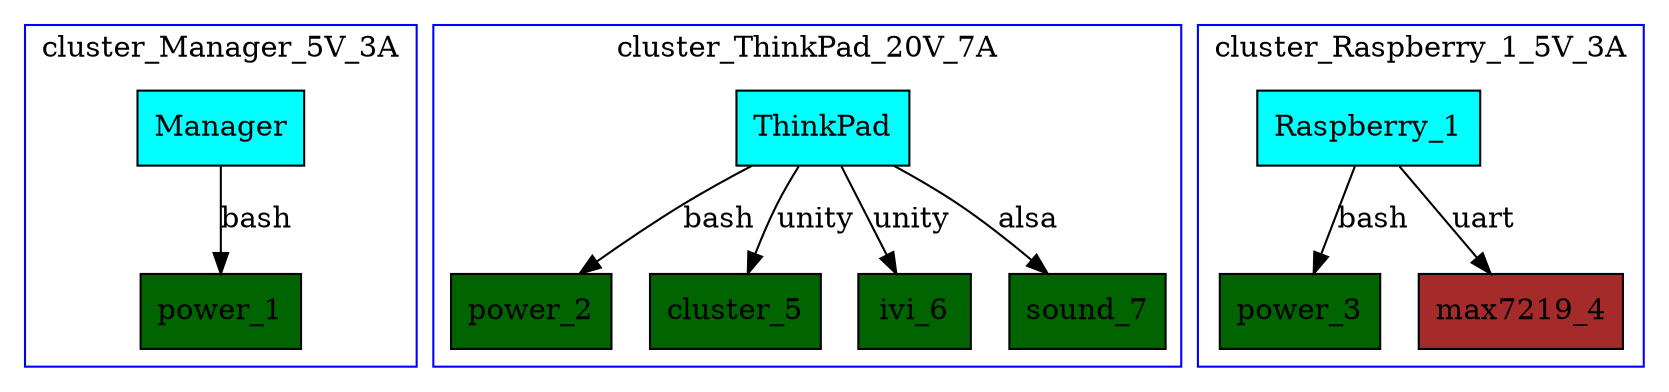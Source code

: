 digraph G {
	node [shape=record]
	subgraph clusterManager {
		color=blue label=cluster_Manager_5V_3A
		Manager [fillcolor=cyan style=filled]
		power_1 [fillcolor=darkgreen style=filled]
		Manager -> power_1 [label=bash len=2.0]
	}
	subgraph clusterThinkPad {
		color=blue label=cluster_ThinkPad_20V_7A
		ThinkPad [fillcolor=cyan style=filled]
		power_2 [fillcolor=darkgreen style=filled]
		ThinkPad -> power_2 [label=bash len=2.0]
	}
	subgraph clusterRaspberry_1 {
		color=blue label=cluster_Raspberry_1_5V_3A
		Raspberry_1 [fillcolor=cyan style=filled]
		power_3 [fillcolor=darkgreen style=filled]
		Raspberry_1 -> power_3 [label=bash len=2.0]
	}
	subgraph clusterRaspberry_1 {
		color=blue label=cluster_Raspberry_1_5V_3A
		Raspberry_1 [fillcolor=cyan style=filled]
		max7219_4 [fillcolor=brown style=filled]
		Raspberry_1 -> max7219_4 [label=uart len=2.0]
	}
	subgraph clusterThinkPad {
		color=blue label=cluster_ThinkPad_20V_7A
		ThinkPad [fillcolor=cyan style=filled]
		cluster_5 [fillcolor=darkgreen style=filled]
		ThinkPad -> cluster_5 [label=unity len=2.0]
	}
	subgraph clusterThinkPad {
		color=blue label=cluster_ThinkPad_20V_7A
		ThinkPad [fillcolor=cyan style=filled]
		ivi_6 [fillcolor=darkgreen style=filled]
		ThinkPad -> ivi_6 [label=unity len=2.0]
	}
	subgraph clusterThinkPad {
		color=blue label=cluster_ThinkPad_20V_7A
		ThinkPad [fillcolor=cyan style=filled]
		sound_7 [fillcolor=darkgreen style=filled]
		ThinkPad -> sound_7 [label=alsa len=2.0]
	}
}
